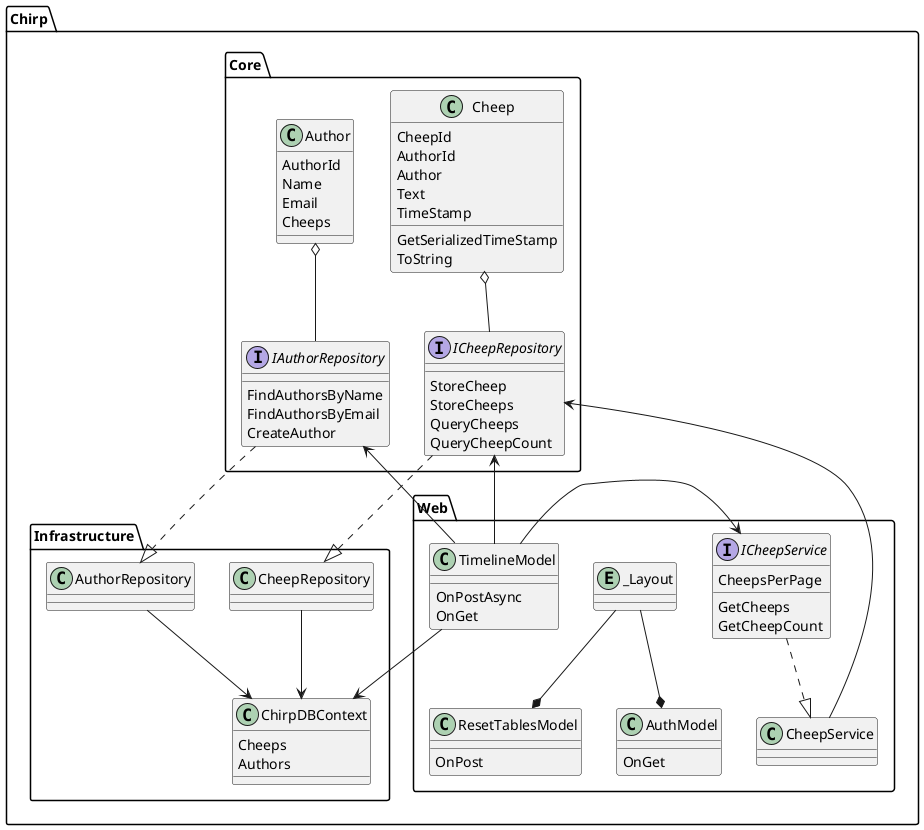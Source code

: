 @startuml
package Chirp.Core {
    interface IAuthorRepository {
        {method} FindAuthorsByName
        {method} FindAuthorsByEmail
        {method} CreateAuthor
        
    }
    interface ICheepRepository {
        {method} StoreCheep
        {method} StoreCheeps
        {method} QueryCheeps
        {method} QueryCheepCount
    }
    class Author
    {
        AuthorId
        Name
        Email
        Cheeps
    }
    
    class Cheep
    {
        CheepId
        AuthorId
        Author
        Text
        TimeStamp
        {method}GetSerializedTimeStamp
        {method}ToString
    }
    Author o-- IAuthorRepository
    Cheep o-- ICheepRepository
}

package Chirp.Infrastructure {
    class AuthorRepository {
    }
    
    class CheepRepository {
    }
    
    class ChirpDBContext{
        Cheeps
        Authors
    }

    IAuthorRepository ..|> AuthorRepository
    ICheepRepository ..|> CheepRepository
    AuthorRepository --> ChirpDBContext
    CheepRepository --> ChirpDBContext
}

package Chirp.Web {
    interface ICheepService {
        CheepsPerPage
        {method} GetCheeps
        {method} GetCheepCount
    }
    
    class CheepService {
    }
    
    class TimelineModel {
        {method} OnPostAsync
        {method} OnGet
    }
    
    class AuthModel {
        {method} OnGet
    }
    
    class ResetTablesModel{
        {method} OnPost
    }
    
    entity _Layout{}
    
    ICheepService ..|> CheepService
    CheepService --> ICheepRepository
    TimelineModel -up-> ICheepRepository
    TimelineModel -up-> IAuthorRepository
    TimelineModel -up-> ChirpDBContext
    TimelineModel -right-> ICheepService
    _Layout --* AuthModel
    _Layout --* ResetTablesModel
    
}
@enduml
